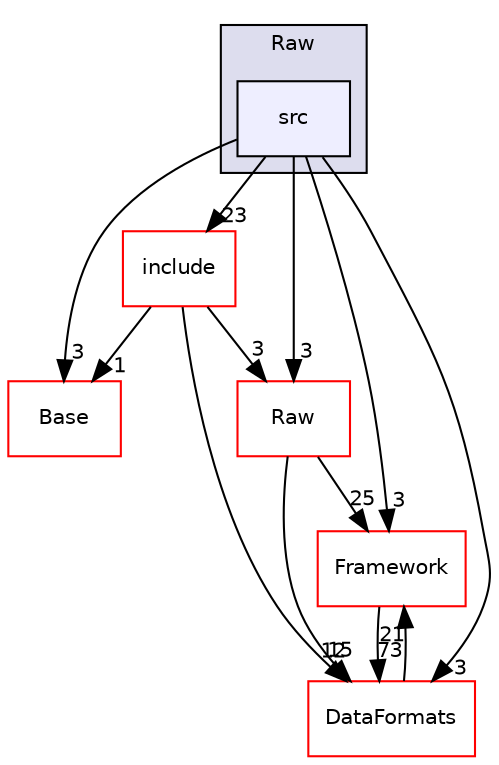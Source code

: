 digraph "/home/travis/build/AliceO2Group/AliceO2/Detectors/MUON/MID/Raw/src" {
  bgcolor=transparent;
  compound=true
  node [ fontsize="10", fontname="Helvetica"];
  edge [ labelfontsize="10", labelfontname="Helvetica"];
  subgraph clusterdir_55bb03bc4479a61c5f6db133927cb48c {
    graph [ bgcolor="#ddddee", pencolor="black", label="Raw" fontname="Helvetica", fontsize="10", URL="dir_55bb03bc4479a61c5f6db133927cb48c.html"]
  dir_3f5a00ee602ccccc138b29f207c4fe38 [shape=box, label="src", style="filled", fillcolor="#eeeeff", pencolor="black", URL="dir_3f5a00ee602ccccc138b29f207c4fe38.html"];
  }
  dir_c79384bd87b5c57290ef89b923823ea3 [shape=box label="include" color="red" URL="dir_c79384bd87b5c57290ef89b923823ea3.html"];
  dir_b5547b1068d53f0f904ee5a2a84992af [shape=box label="Base" color="red" URL="dir_b5547b1068d53f0f904ee5a2a84992af.html"];
  dir_bcbb2cf9a3d3d83e5515c82071a07177 [shape=box label="Framework" color="red" URL="dir_bcbb2cf9a3d3d83e5515c82071a07177.html"];
  dir_26637d1bd82229bc9ed97f7e706be743 [shape=box label="Raw" color="red" URL="dir_26637d1bd82229bc9ed97f7e706be743.html"];
  dir_2171f7ec022c5423887b07c69b2f5b48 [shape=box label="DataFormats" color="red" URL="dir_2171f7ec022c5423887b07c69b2f5b48.html"];
  dir_3f5a00ee602ccccc138b29f207c4fe38->dir_c79384bd87b5c57290ef89b923823ea3 [headlabel="23", labeldistance=1.5 headhref="dir_000631_000621.html"];
  dir_3f5a00ee602ccccc138b29f207c4fe38->dir_b5547b1068d53f0f904ee5a2a84992af [headlabel="3", labeldistance=1.5 headhref="dir_000631_000609.html"];
  dir_3f5a00ee602ccccc138b29f207c4fe38->dir_bcbb2cf9a3d3d83e5515c82071a07177 [headlabel="3", labeldistance=1.5 headhref="dir_000631_000063.html"];
  dir_3f5a00ee602ccccc138b29f207c4fe38->dir_26637d1bd82229bc9ed97f7e706be743 [headlabel="3", labeldistance=1.5 headhref="dir_000631_000628.html"];
  dir_3f5a00ee602ccccc138b29f207c4fe38->dir_2171f7ec022c5423887b07c69b2f5b48 [headlabel="3", labeldistance=1.5 headhref="dir_000631_000090.html"];
  dir_c79384bd87b5c57290ef89b923823ea3->dir_b5547b1068d53f0f904ee5a2a84992af [headlabel="1", labeldistance=1.5 headhref="dir_000621_000609.html"];
  dir_c79384bd87b5c57290ef89b923823ea3->dir_26637d1bd82229bc9ed97f7e706be743 [headlabel="3", labeldistance=1.5 headhref="dir_000621_000628.html"];
  dir_c79384bd87b5c57290ef89b923823ea3->dir_2171f7ec022c5423887b07c69b2f5b48 [headlabel="12", labeldistance=1.5 headhref="dir_000621_000090.html"];
  dir_bcbb2cf9a3d3d83e5515c82071a07177->dir_2171f7ec022c5423887b07c69b2f5b48 [headlabel="73", labeldistance=1.5 headhref="dir_000063_000090.html"];
  dir_26637d1bd82229bc9ed97f7e706be743->dir_bcbb2cf9a3d3d83e5515c82071a07177 [headlabel="25", labeldistance=1.5 headhref="dir_000628_000063.html"];
  dir_26637d1bd82229bc9ed97f7e706be743->dir_2171f7ec022c5423887b07c69b2f5b48 [headlabel="15", labeldistance=1.5 headhref="dir_000628_000090.html"];
  dir_2171f7ec022c5423887b07c69b2f5b48->dir_bcbb2cf9a3d3d83e5515c82071a07177 [headlabel="21", labeldistance=1.5 headhref="dir_000090_000063.html"];
}
